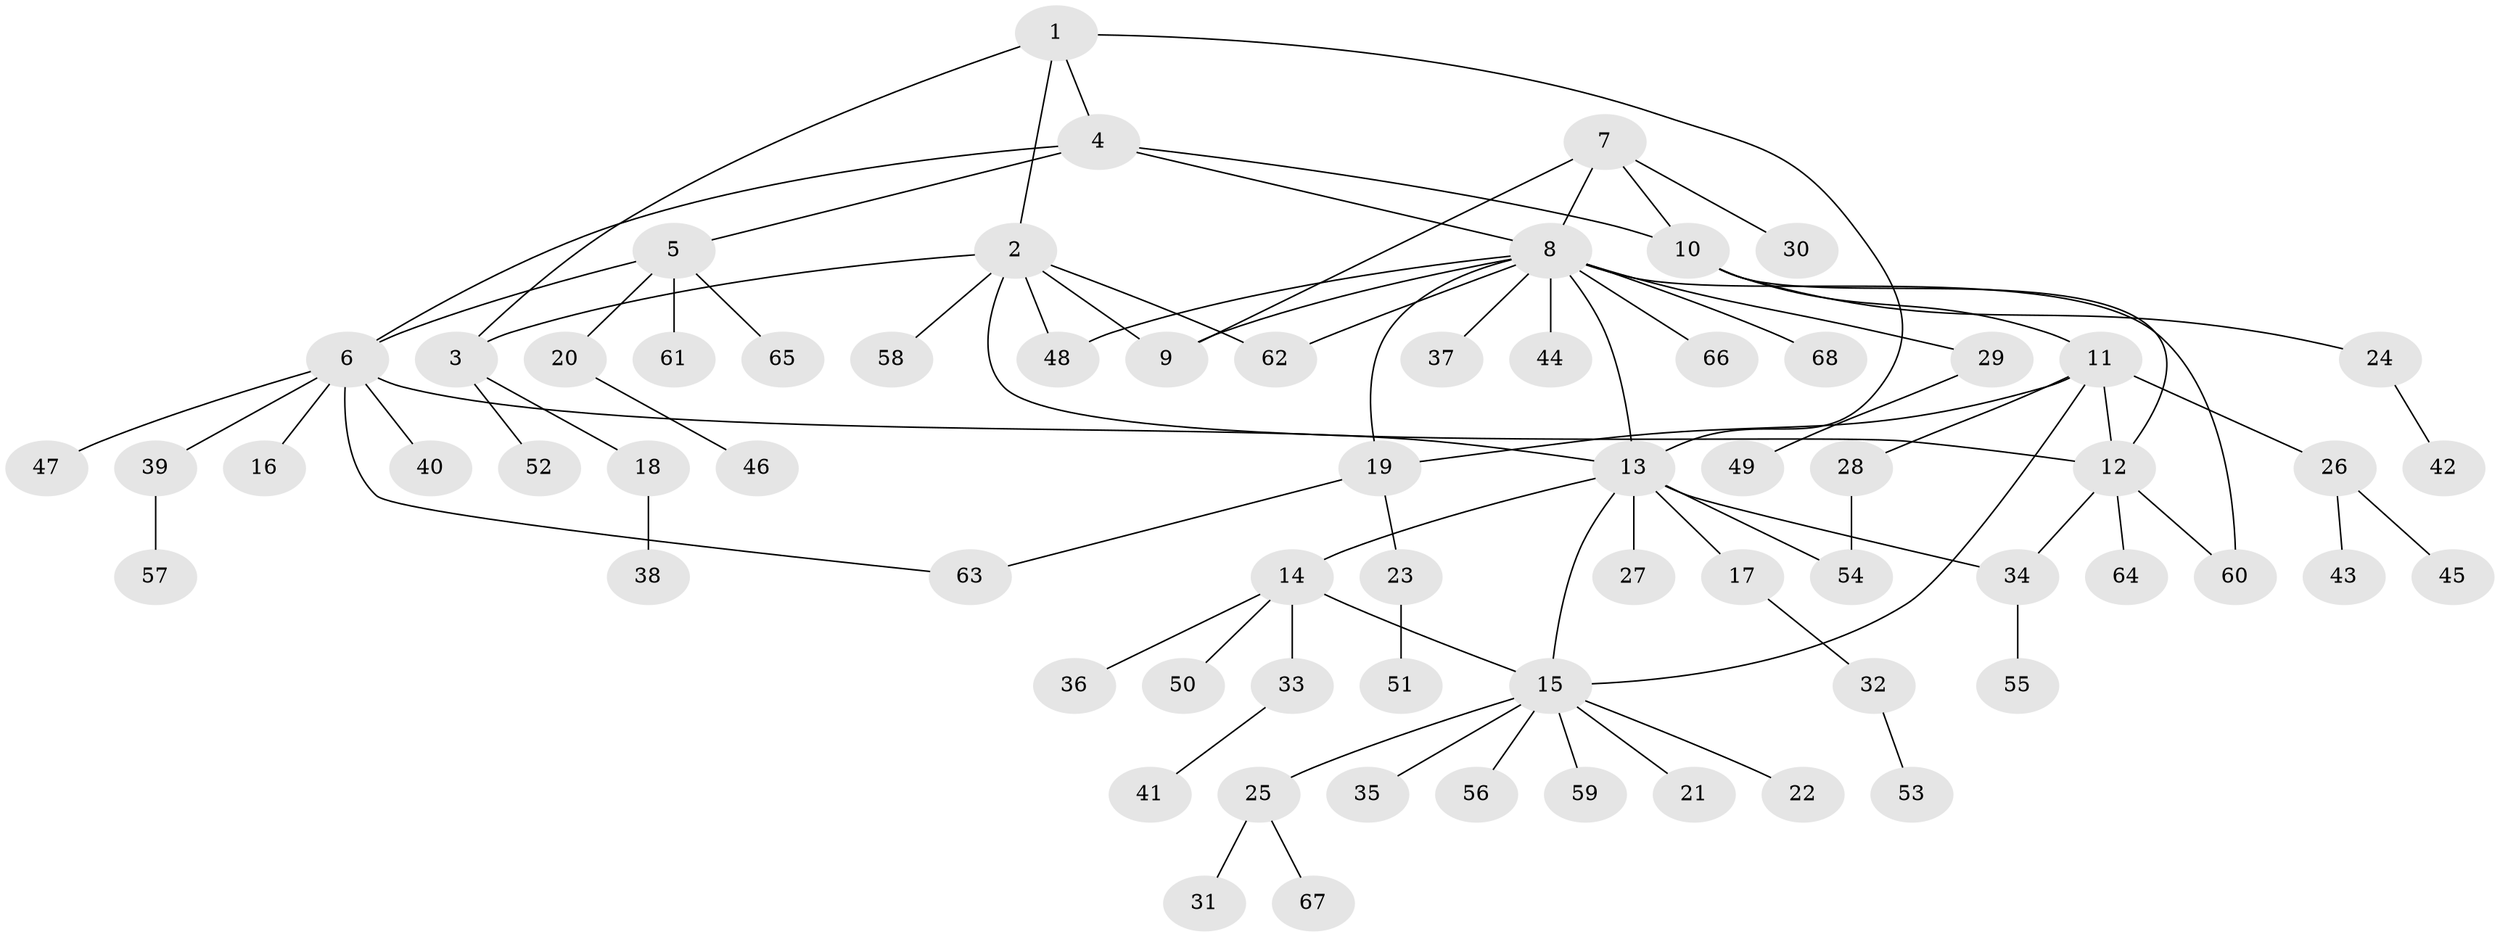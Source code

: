 // Generated by graph-tools (version 1.1) at 2025/11/02/27/25 16:11:29]
// undirected, 68 vertices, 85 edges
graph export_dot {
graph [start="1"]
  node [color=gray90,style=filled];
  1;
  2;
  3;
  4;
  5;
  6;
  7;
  8;
  9;
  10;
  11;
  12;
  13;
  14;
  15;
  16;
  17;
  18;
  19;
  20;
  21;
  22;
  23;
  24;
  25;
  26;
  27;
  28;
  29;
  30;
  31;
  32;
  33;
  34;
  35;
  36;
  37;
  38;
  39;
  40;
  41;
  42;
  43;
  44;
  45;
  46;
  47;
  48;
  49;
  50;
  51;
  52;
  53;
  54;
  55;
  56;
  57;
  58;
  59;
  60;
  61;
  62;
  63;
  64;
  65;
  66;
  67;
  68;
  1 -- 2;
  1 -- 3;
  1 -- 4;
  1 -- 13;
  2 -- 3;
  2 -- 9;
  2 -- 12;
  2 -- 48;
  2 -- 58;
  2 -- 62;
  3 -- 18;
  3 -- 52;
  4 -- 5;
  4 -- 6;
  4 -- 8;
  4 -- 10;
  5 -- 6;
  5 -- 20;
  5 -- 61;
  5 -- 65;
  6 -- 13;
  6 -- 16;
  6 -- 39;
  6 -- 40;
  6 -- 47;
  6 -- 63;
  7 -- 8;
  7 -- 9;
  7 -- 10;
  7 -- 30;
  8 -- 9;
  8 -- 13;
  8 -- 19;
  8 -- 29;
  8 -- 37;
  8 -- 44;
  8 -- 48;
  8 -- 60;
  8 -- 62;
  8 -- 66;
  8 -- 68;
  10 -- 11;
  10 -- 12;
  10 -- 24;
  11 -- 12;
  11 -- 15;
  11 -- 19;
  11 -- 26;
  11 -- 28;
  12 -- 34;
  12 -- 60;
  12 -- 64;
  13 -- 14;
  13 -- 15;
  13 -- 17;
  13 -- 27;
  13 -- 34;
  13 -- 54;
  14 -- 15;
  14 -- 33;
  14 -- 36;
  14 -- 50;
  15 -- 21;
  15 -- 22;
  15 -- 25;
  15 -- 35;
  15 -- 56;
  15 -- 59;
  17 -- 32;
  18 -- 38;
  19 -- 23;
  19 -- 63;
  20 -- 46;
  23 -- 51;
  24 -- 42;
  25 -- 31;
  25 -- 67;
  26 -- 43;
  26 -- 45;
  28 -- 54;
  29 -- 49;
  32 -- 53;
  33 -- 41;
  34 -- 55;
  39 -- 57;
}
